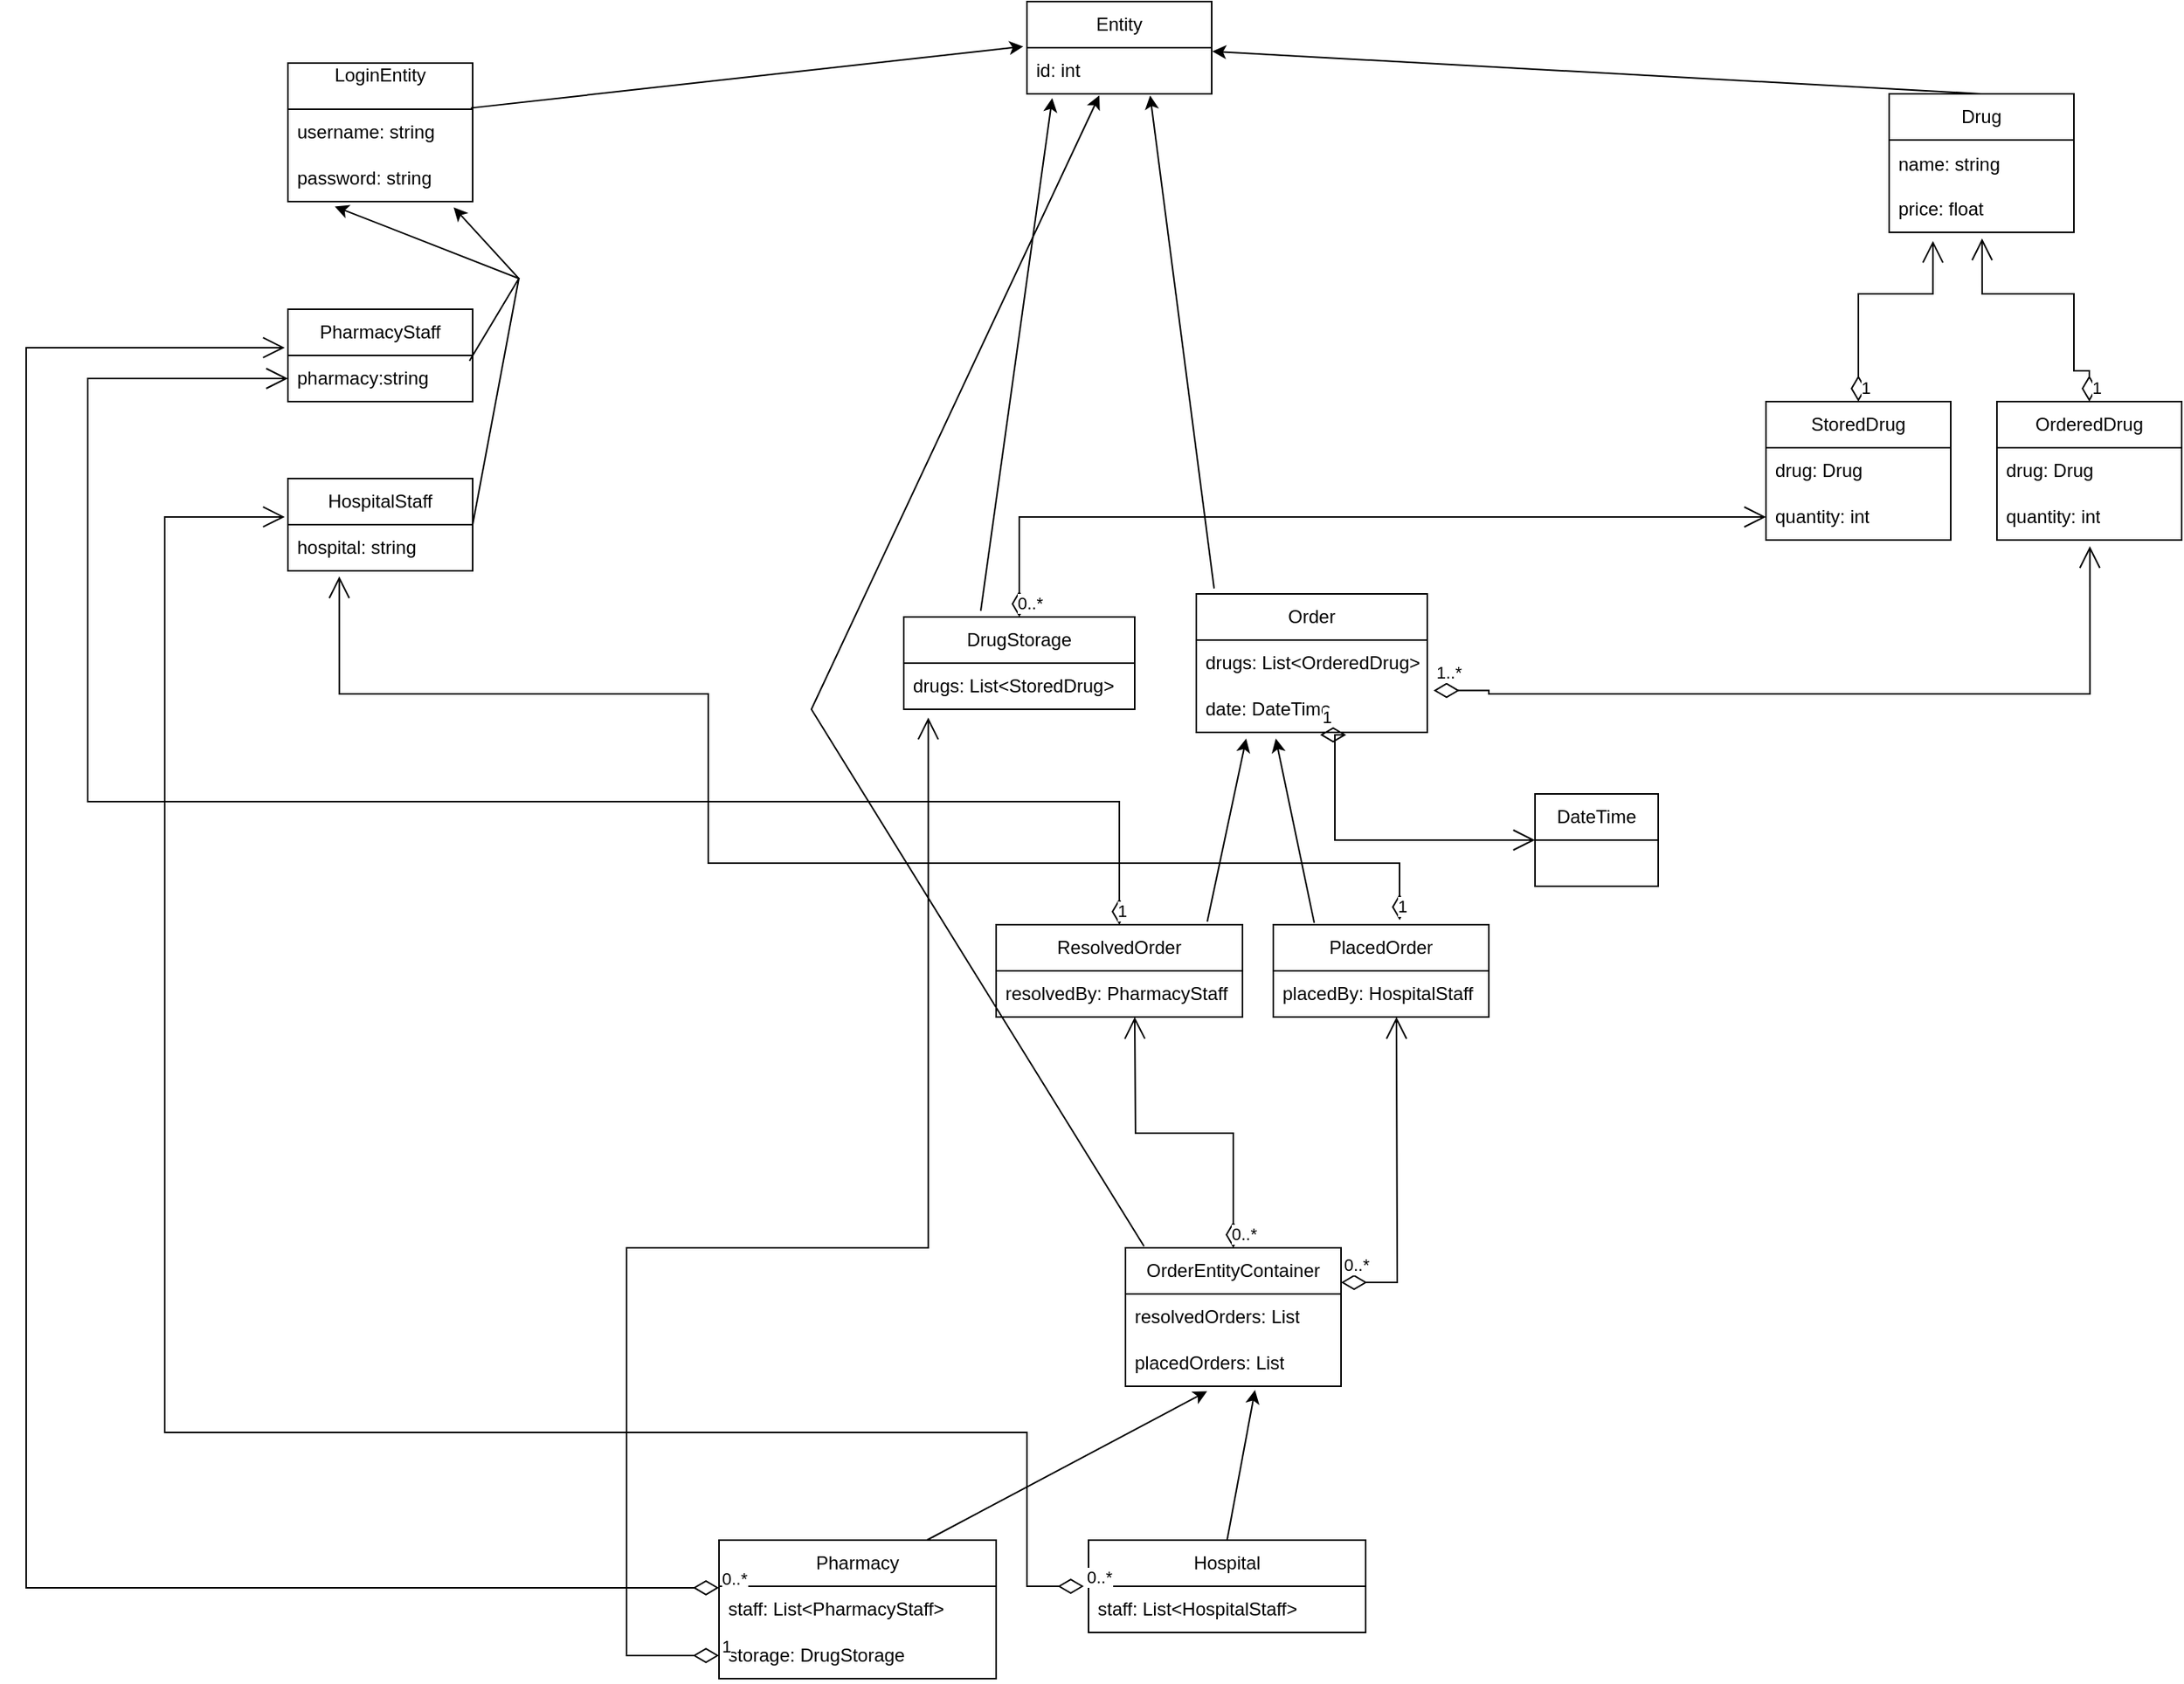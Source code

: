 <mxfile version="26.2.9">
  <diagram id="lA7FYEthVX00oI8Le8E0" name="domain">
    <mxGraphModel dx="3605" dy="1295" grid="1" gridSize="10" guides="1" tooltips="1" connect="1" arrows="1" fold="1" page="1" pageScale="1" pageWidth="827" pageHeight="1169" math="0" shadow="0">
      <root>
        <mxCell id="0" />
        <mxCell id="1" parent="0" />
        <mxCell id="-0G7txH0VW-x6fcBmePD-1" value="LoginEntity&lt;div&gt;&lt;br&gt;&lt;/div&gt;" style="swimlane;fontStyle=0;childLayout=stackLayout;horizontal=1;startSize=30;horizontalStack=0;resizeParent=1;resizeParentMax=0;resizeLast=0;collapsible=1;marginBottom=0;whiteSpace=wrap;html=1;" parent="1" vertex="1">
          <mxGeometry x="-200" y="80" width="120" height="90" as="geometry" />
        </mxCell>
        <mxCell id="-0G7txH0VW-x6fcBmePD-2" value="username: string" style="text;strokeColor=none;fillColor=none;align=left;verticalAlign=middle;spacingLeft=4;spacingRight=4;overflow=hidden;points=[[0,0.5],[1,0.5]];portConstraint=eastwest;rotatable=0;whiteSpace=wrap;html=1;" parent="-0G7txH0VW-x6fcBmePD-1" vertex="1">
          <mxGeometry y="30" width="120" height="30" as="geometry" />
        </mxCell>
        <mxCell id="-0G7txH0VW-x6fcBmePD-3" value="password: string" style="text;strokeColor=none;fillColor=none;align=left;verticalAlign=middle;spacingLeft=4;spacingRight=4;overflow=hidden;points=[[0,0.5],[1,0.5]];portConstraint=eastwest;rotatable=0;whiteSpace=wrap;html=1;" parent="-0G7txH0VW-x6fcBmePD-1" vertex="1">
          <mxGeometry y="60" width="120" height="30" as="geometry" />
        </mxCell>
        <mxCell id="-0G7txH0VW-x6fcBmePD-5" value="&lt;div&gt;HospitalStaff&lt;/div&gt;" style="swimlane;fontStyle=0;childLayout=stackLayout;horizontal=1;startSize=30;horizontalStack=0;resizeParent=1;resizeParentMax=0;resizeLast=0;collapsible=1;marginBottom=0;whiteSpace=wrap;html=1;" parent="1" vertex="1">
          <mxGeometry x="-200" y="350" width="120" height="60" as="geometry" />
        </mxCell>
        <mxCell id="-0G7txH0VW-x6fcBmePD-6" value="hospital: string" style="text;strokeColor=none;fillColor=none;align=left;verticalAlign=middle;spacingLeft=4;spacingRight=4;overflow=hidden;points=[[0,0.5],[1,0.5]];portConstraint=eastwest;rotatable=0;whiteSpace=wrap;html=1;" parent="-0G7txH0VW-x6fcBmePD-5" vertex="1">
          <mxGeometry y="30" width="120" height="30" as="geometry" />
        </mxCell>
        <mxCell id="-0G7txH0VW-x6fcBmePD-8" value="&lt;div&gt;PharmacyStaff&lt;/div&gt;" style="swimlane;fontStyle=0;childLayout=stackLayout;horizontal=1;startSize=30;horizontalStack=0;resizeParent=1;resizeParentMax=0;resizeLast=0;collapsible=1;marginBottom=0;whiteSpace=wrap;html=1;" parent="1" vertex="1">
          <mxGeometry x="-200" y="240" width="120" height="60" as="geometry" />
        </mxCell>
        <mxCell id="-0G7txH0VW-x6fcBmePD-9" value="pharmacy:string" style="text;strokeColor=none;fillColor=none;align=left;verticalAlign=middle;spacingLeft=4;spacingRight=4;overflow=hidden;points=[[0,0.5],[1,0.5]];portConstraint=eastwest;rotatable=0;whiteSpace=wrap;html=1;" parent="-0G7txH0VW-x6fcBmePD-8" vertex="1">
          <mxGeometry y="30" width="120" height="30" as="geometry" />
        </mxCell>
        <mxCell id="-0G7txH0VW-x6fcBmePD-10" value="" style="endArrow=classic;html=1;rounded=0;exitX=1;exitY=0.5;exitDx=0;exitDy=0;entryX=0.897;entryY=1.125;entryDx=0;entryDy=0;entryPerimeter=0;" parent="1" source="-0G7txH0VW-x6fcBmePD-5" target="-0G7txH0VW-x6fcBmePD-3" edge="1">
          <mxGeometry width="50" height="50" relative="1" as="geometry">
            <mxPoint x="390" y="300" as="sourcePoint" />
            <mxPoint x="440" y="250" as="targetPoint" />
            <Array as="points">
              <mxPoint x="-50" y="220" />
            </Array>
          </mxGeometry>
        </mxCell>
        <mxCell id="-0G7txH0VW-x6fcBmePD-11" value="" style="endArrow=classic;html=1;rounded=0;exitX=0.983;exitY=0.118;exitDx=0;exitDy=0;exitPerimeter=0;entryX=0.254;entryY=1.107;entryDx=0;entryDy=0;entryPerimeter=0;" parent="1" source="-0G7txH0VW-x6fcBmePD-9" target="-0G7txH0VW-x6fcBmePD-3" edge="1">
          <mxGeometry width="50" height="50" relative="1" as="geometry">
            <mxPoint x="390" y="300" as="sourcePoint" />
            <mxPoint x="440" y="250" as="targetPoint" />
            <Array as="points">
              <mxPoint x="-50" y="220" />
            </Array>
          </mxGeometry>
        </mxCell>
        <mxCell id="-0G7txH0VW-x6fcBmePD-15" value="Drug" style="swimlane;fontStyle=0;childLayout=stackLayout;horizontal=1;startSize=30;horizontalStack=0;resizeParent=1;resizeParentMax=0;resizeLast=0;collapsible=1;marginBottom=0;whiteSpace=wrap;html=1;" parent="1" vertex="1">
          <mxGeometry x="840" y="100" width="120" height="90" as="geometry" />
        </mxCell>
        <mxCell id="-0G7txH0VW-x6fcBmePD-16" value="name: string&amp;nbsp;&lt;div&gt;&lt;br&gt;&lt;div&gt;price: float&lt;/div&gt;&lt;/div&gt;" style="text;strokeColor=none;fillColor=none;align=left;verticalAlign=middle;spacingLeft=4;spacingRight=4;overflow=hidden;points=[[0,0.5],[1,0.5]];portConstraint=eastwest;rotatable=0;whiteSpace=wrap;html=1;" parent="-0G7txH0VW-x6fcBmePD-15" vertex="1">
          <mxGeometry y="30" width="120" height="60" as="geometry" />
        </mxCell>
        <mxCell id="-0G7txH0VW-x6fcBmePD-21" value="OrderedDrug" style="swimlane;fontStyle=0;childLayout=stackLayout;horizontal=1;startSize=30;horizontalStack=0;resizeParent=1;resizeParentMax=0;resizeLast=0;collapsible=1;marginBottom=0;whiteSpace=wrap;html=1;" parent="1" vertex="1">
          <mxGeometry x="910" y="300" width="120" height="90" as="geometry" />
        </mxCell>
        <mxCell id="-0G7txH0VW-x6fcBmePD-22" value="drug: Drug" style="text;strokeColor=none;fillColor=none;align=left;verticalAlign=middle;spacingLeft=4;spacingRight=4;overflow=hidden;points=[[0,0.5],[1,0.5]];portConstraint=eastwest;rotatable=0;whiteSpace=wrap;html=1;" parent="-0G7txH0VW-x6fcBmePD-21" vertex="1">
          <mxGeometry y="30" width="120" height="30" as="geometry" />
        </mxCell>
        <mxCell id="-0G7txH0VW-x6fcBmePD-23" value="quantity: int" style="text;strokeColor=none;fillColor=none;align=left;verticalAlign=middle;spacingLeft=4;spacingRight=4;overflow=hidden;points=[[0,0.5],[1,0.5]];portConstraint=eastwest;rotatable=0;whiteSpace=wrap;html=1;" parent="-0G7txH0VW-x6fcBmePD-21" vertex="1">
          <mxGeometry y="60" width="120" height="30" as="geometry" />
        </mxCell>
        <mxCell id="-0G7txH0VW-x6fcBmePD-26" value="Order" style="swimlane;fontStyle=0;childLayout=stackLayout;horizontal=1;startSize=30;horizontalStack=0;resizeParent=1;resizeParentMax=0;resizeLast=0;collapsible=1;marginBottom=0;whiteSpace=wrap;html=1;" parent="1" vertex="1">
          <mxGeometry x="390" y="425" width="150" height="90" as="geometry" />
        </mxCell>
        <mxCell id="-0G7txH0VW-x6fcBmePD-27" value="drugs: List&amp;lt;OrderedDrug&amp;gt;" style="text;strokeColor=none;fillColor=none;align=left;verticalAlign=middle;spacingLeft=4;spacingRight=4;overflow=hidden;points=[[0,0.5],[1,0.5]];portConstraint=eastwest;rotatable=0;whiteSpace=wrap;html=1;" parent="-0G7txH0VW-x6fcBmePD-26" vertex="1">
          <mxGeometry y="30" width="150" height="30" as="geometry" />
        </mxCell>
        <mxCell id="-0G7txH0VW-x6fcBmePD-28" value="date: DateTime" style="text;strokeColor=none;fillColor=none;align=left;verticalAlign=middle;spacingLeft=4;spacingRight=4;overflow=hidden;points=[[0,0.5],[1,0.5]];portConstraint=eastwest;rotatable=0;whiteSpace=wrap;html=1;" parent="-0G7txH0VW-x6fcBmePD-26" vertex="1">
          <mxGeometry y="60" width="150" height="30" as="geometry" />
        </mxCell>
        <mxCell id="-0G7txH0VW-x6fcBmePD-30" value="1..*" style="endArrow=open;html=1;endSize=12;startArrow=diamondThin;startSize=14;startFill=0;edgeStyle=orthogonalEdgeStyle;align=left;verticalAlign=bottom;rounded=0;exitX=1.027;exitY=1.093;exitDx=0;exitDy=0;exitPerimeter=0;entryX=0.503;entryY=1.133;entryDx=0;entryDy=0;entryPerimeter=0;" parent="1" source="-0G7txH0VW-x6fcBmePD-27" target="-0G7txH0VW-x6fcBmePD-23" edge="1">
          <mxGeometry x="-1" y="3" relative="1" as="geometry">
            <mxPoint x="330" y="370" as="sourcePoint" />
            <mxPoint x="490" y="370" as="targetPoint" />
            <Array as="points">
              <mxPoint x="580" y="488" />
              <mxPoint x="580" y="490" />
              <mxPoint x="970" y="490" />
            </Array>
          </mxGeometry>
        </mxCell>
        <mxCell id="-0G7txH0VW-x6fcBmePD-31" value="Entity" style="swimlane;fontStyle=0;childLayout=stackLayout;horizontal=1;startSize=30;horizontalStack=0;resizeParent=1;resizeParentMax=0;resizeLast=0;collapsible=1;marginBottom=0;whiteSpace=wrap;html=1;" parent="1" vertex="1">
          <mxGeometry x="280" y="40" width="120" height="60" as="geometry" />
        </mxCell>
        <mxCell id="-0G7txH0VW-x6fcBmePD-32" value="id: int" style="text;strokeColor=none;fillColor=none;align=left;verticalAlign=middle;spacingLeft=4;spacingRight=4;overflow=hidden;points=[[0,0.5],[1,0.5]];portConstraint=eastwest;rotatable=0;whiteSpace=wrap;html=1;" parent="-0G7txH0VW-x6fcBmePD-31" vertex="1">
          <mxGeometry y="30" width="120" height="30" as="geometry" />
        </mxCell>
        <mxCell id="-0G7txH0VW-x6fcBmePD-35" value="" style="endArrow=classic;html=1;rounded=0;exitX=0.99;exitY=-0.027;exitDx=0;exitDy=0;exitPerimeter=0;entryX=-0.02;entryY=-0.027;entryDx=0;entryDy=0;entryPerimeter=0;" parent="1" source="-0G7txH0VW-x6fcBmePD-2" target="-0G7txH0VW-x6fcBmePD-32" edge="1">
          <mxGeometry width="50" height="50" relative="1" as="geometry">
            <mxPoint x="390" y="300" as="sourcePoint" />
            <mxPoint x="440" y="250" as="targetPoint" />
          </mxGeometry>
        </mxCell>
        <mxCell id="-0G7txH0VW-x6fcBmePD-36" value="" style="endArrow=classic;html=1;rounded=0;exitX=0.5;exitY=0;exitDx=0;exitDy=0;entryX=1.003;entryY=0.08;entryDx=0;entryDy=0;entryPerimeter=0;" parent="1" source="-0G7txH0VW-x6fcBmePD-15" target="-0G7txH0VW-x6fcBmePD-32" edge="1">
          <mxGeometry width="50" height="50" relative="1" as="geometry">
            <mxPoint x="390" y="300" as="sourcePoint" />
            <mxPoint x="440" y="250" as="targetPoint" />
          </mxGeometry>
        </mxCell>
        <mxCell id="zn5ZvNl6zxOg5vQbAiU8-1" value="1" style="endArrow=open;html=1;endSize=12;startArrow=diamondThin;startSize=14;startFill=0;edgeStyle=orthogonalEdgeStyle;align=left;verticalAlign=bottom;rounded=0;exitX=0.5;exitY=0;exitDx=0;exitDy=0;entryX=0.503;entryY=1.067;entryDx=0;entryDy=0;entryPerimeter=0;" parent="1" source="-0G7txH0VW-x6fcBmePD-21" target="-0G7txH0VW-x6fcBmePD-16" edge="1">
          <mxGeometry x="-1" relative="1" as="geometry">
            <mxPoint x="330" y="270" as="sourcePoint" />
            <mxPoint x="490" y="270" as="targetPoint" />
            <Array as="points">
              <mxPoint x="970" y="280" />
              <mxPoint x="960" y="280" />
              <mxPoint x="960" y="230" />
              <mxPoint x="900" y="230" />
            </Array>
            <mxPoint as="offset" />
          </mxGeometry>
        </mxCell>
        <mxCell id="zn5ZvNl6zxOg5vQbAiU8-3" value="DrugStorage" style="swimlane;fontStyle=0;childLayout=stackLayout;horizontal=1;startSize=30;horizontalStack=0;resizeParent=1;resizeParentMax=0;resizeLast=0;collapsible=1;marginBottom=0;whiteSpace=wrap;html=1;" parent="1" vertex="1">
          <mxGeometry x="200" y="440" width="150" height="60" as="geometry" />
        </mxCell>
        <mxCell id="zn5ZvNl6zxOg5vQbAiU8-4" value="drugs: List&amp;lt;StoredDrug&amp;gt;" style="text;strokeColor=none;fillColor=none;align=left;verticalAlign=middle;spacingLeft=4;spacingRight=4;overflow=hidden;points=[[0,0.5],[1,0.5]];portConstraint=eastwest;rotatable=0;whiteSpace=wrap;html=1;" parent="zn5ZvNl6zxOg5vQbAiU8-3" vertex="1">
          <mxGeometry y="30" width="150" height="30" as="geometry" />
        </mxCell>
        <mxCell id="zn5ZvNl6zxOg5vQbAiU8-7" value="StoredDrug" style="swimlane;fontStyle=0;childLayout=stackLayout;horizontal=1;startSize=30;horizontalStack=0;resizeParent=1;resizeParentMax=0;resizeLast=0;collapsible=1;marginBottom=0;whiteSpace=wrap;html=1;" parent="1" vertex="1">
          <mxGeometry x="760" y="300" width="120" height="90" as="geometry" />
        </mxCell>
        <mxCell id="zn5ZvNl6zxOg5vQbAiU8-8" value="drug: Drug" style="text;strokeColor=none;fillColor=none;align=left;verticalAlign=middle;spacingLeft=4;spacingRight=4;overflow=hidden;points=[[0,0.5],[1,0.5]];portConstraint=eastwest;rotatable=0;whiteSpace=wrap;html=1;" parent="zn5ZvNl6zxOg5vQbAiU8-7" vertex="1">
          <mxGeometry y="30" width="120" height="30" as="geometry" />
        </mxCell>
        <mxCell id="zn5ZvNl6zxOg5vQbAiU8-9" value="quantity: int" style="text;strokeColor=none;fillColor=none;align=left;verticalAlign=middle;spacingLeft=4;spacingRight=4;overflow=hidden;points=[[0,0.5],[1,0.5]];portConstraint=eastwest;rotatable=0;whiteSpace=wrap;html=1;" parent="zn5ZvNl6zxOg5vQbAiU8-7" vertex="1">
          <mxGeometry y="60" width="120" height="30" as="geometry" />
        </mxCell>
        <mxCell id="zn5ZvNl6zxOg5vQbAiU8-10" value="0..*" style="endArrow=open;html=1;endSize=12;startArrow=diamondThin;startSize=14;startFill=0;edgeStyle=orthogonalEdgeStyle;align=left;verticalAlign=bottom;rounded=0;exitX=0.5;exitY=0;exitDx=0;exitDy=0;entryX=0;entryY=0.5;entryDx=0;entryDy=0;" parent="1" source="zn5ZvNl6zxOg5vQbAiU8-3" target="zn5ZvNl6zxOg5vQbAiU8-9" edge="1">
          <mxGeometry x="-1" y="3" relative="1" as="geometry">
            <mxPoint x="330" y="370" as="sourcePoint" />
            <mxPoint x="490" y="370" as="targetPoint" />
          </mxGeometry>
        </mxCell>
        <mxCell id="zn5ZvNl6zxOg5vQbAiU8-12" value="1" style="endArrow=open;html=1;endSize=12;startArrow=diamondThin;startSize=14;startFill=0;edgeStyle=orthogonalEdgeStyle;align=left;verticalAlign=bottom;rounded=0;exitX=0.5;exitY=0;exitDx=0;exitDy=0;entryX=0.237;entryY=1.093;entryDx=0;entryDy=0;entryPerimeter=0;" parent="1" source="zn5ZvNl6zxOg5vQbAiU8-7" target="-0G7txH0VW-x6fcBmePD-16" edge="1">
          <mxGeometry x="-1" relative="1" as="geometry">
            <mxPoint x="590" y="250" as="sourcePoint" />
            <mxPoint x="590" y="192" as="targetPoint" />
            <Array as="points">
              <mxPoint x="820" y="230" />
              <mxPoint x="868" y="230" />
            </Array>
            <mxPoint as="offset" />
          </mxGeometry>
        </mxCell>
        <mxCell id="zn5ZvNl6zxOg5vQbAiU8-13" value="DateTime" style="swimlane;fontStyle=0;childLayout=stackLayout;horizontal=1;startSize=30;horizontalStack=0;resizeParent=1;resizeParentMax=0;resizeLast=0;collapsible=1;marginBottom=0;whiteSpace=wrap;html=1;" parent="1" vertex="1">
          <mxGeometry x="610" y="555" width="80" height="60" as="geometry" />
        </mxCell>
        <mxCell id="zn5ZvNl6zxOg5vQbAiU8-15" value="1" style="endArrow=open;html=1;endSize=12;startArrow=diamondThin;startSize=14;startFill=0;edgeStyle=orthogonalEdgeStyle;align=left;verticalAlign=bottom;rounded=0;exitX=0.536;exitY=1.053;exitDx=0;exitDy=0;exitPerimeter=0;entryX=0;entryY=0.5;entryDx=0;entryDy=0;" parent="1" source="-0G7txH0VW-x6fcBmePD-28" target="zn5ZvNl6zxOg5vQbAiU8-13" edge="1">
          <mxGeometry x="-1" y="3" relative="1" as="geometry">
            <mxPoint x="250" y="510" as="sourcePoint" />
            <mxPoint x="410" y="510" as="targetPoint" />
            <Array as="points">
              <mxPoint x="480" y="585" />
            </Array>
          </mxGeometry>
        </mxCell>
        <mxCell id="zn5ZvNl6zxOg5vQbAiU8-16" value="" style="endArrow=classic;html=1;rounded=0;entryX=0.137;entryY=1.093;entryDx=0;entryDy=0;entryPerimeter=0;" parent="1" target="-0G7txH0VW-x6fcBmePD-32" edge="1">
          <mxGeometry width="50" height="50" relative="1" as="geometry">
            <mxPoint x="250" y="436" as="sourcePoint" />
            <mxPoint x="380" y="260" as="targetPoint" />
          </mxGeometry>
        </mxCell>
        <mxCell id="zn5ZvNl6zxOg5vQbAiU8-17" value="" style="endArrow=classic;html=1;rounded=0;exitX=0.077;exitY=-0.04;exitDx=0;exitDy=0;exitPerimeter=0;" parent="1" source="-0G7txH0VW-x6fcBmePD-26" edge="1">
          <mxGeometry width="50" height="50" relative="1" as="geometry">
            <mxPoint x="330" y="310" as="sourcePoint" />
            <mxPoint x="360" y="101" as="targetPoint" />
          </mxGeometry>
        </mxCell>
        <mxCell id="UXLndD0yvRVTkqVHU7CF-5" value="PlacedOrder" style="swimlane;fontStyle=0;childLayout=stackLayout;horizontal=1;startSize=30;horizontalStack=0;resizeParent=1;resizeParentMax=0;resizeLast=0;collapsible=1;marginBottom=0;whiteSpace=wrap;html=1;" parent="1" vertex="1">
          <mxGeometry x="440" y="640" width="140" height="60" as="geometry" />
        </mxCell>
        <mxCell id="UXLndD0yvRVTkqVHU7CF-35" value="placedBy: HospitalStaff" style="text;strokeColor=none;fillColor=none;align=left;verticalAlign=middle;spacingLeft=4;spacingRight=4;overflow=hidden;points=[[0,0.5],[1,0.5]];portConstraint=eastwest;rotatable=0;whiteSpace=wrap;html=1;" parent="UXLndD0yvRVTkqVHU7CF-5" vertex="1">
          <mxGeometry y="30" width="140" height="30" as="geometry" />
        </mxCell>
        <mxCell id="UXLndD0yvRVTkqVHU7CF-9" value="ResolvedOrder" style="swimlane;fontStyle=0;childLayout=stackLayout;horizontal=1;startSize=30;horizontalStack=0;resizeParent=1;resizeParentMax=0;resizeLast=0;collapsible=1;marginBottom=0;whiteSpace=wrap;html=1;" parent="1" vertex="1">
          <mxGeometry x="260" y="640" width="160" height="60" as="geometry" />
        </mxCell>
        <mxCell id="UXLndD0yvRVTkqVHU7CF-34" value="resolvedBy: PharmacyStaff" style="text;strokeColor=none;fillColor=none;align=left;verticalAlign=middle;spacingLeft=4;spacingRight=4;overflow=hidden;points=[[0,0.5],[1,0.5]];portConstraint=eastwest;rotatable=0;whiteSpace=wrap;html=1;" parent="UXLndD0yvRVTkqVHU7CF-9" vertex="1">
          <mxGeometry y="30" width="160" height="30" as="geometry" />
        </mxCell>
        <mxCell id="UXLndD0yvRVTkqVHU7CF-10" value="" style="endArrow=classic;html=1;rounded=0;exitX=0.19;exitY=-0.02;exitDx=0;exitDy=0;entryX=0.344;entryY=1.133;entryDx=0;entryDy=0;entryPerimeter=0;exitPerimeter=0;" parent="1" source="UXLndD0yvRVTkqVHU7CF-5" target="-0G7txH0VW-x6fcBmePD-28" edge="1">
          <mxGeometry width="50" height="50" relative="1" as="geometry">
            <mxPoint x="360" y="570" as="sourcePoint" />
            <mxPoint x="410" y="520" as="targetPoint" />
          </mxGeometry>
        </mxCell>
        <mxCell id="UXLndD0yvRVTkqVHU7CF-11" value="" style="endArrow=classic;html=1;rounded=0;exitX=0.857;exitY=-0.033;exitDx=0;exitDy=0;entryX=0.216;entryY=1.133;entryDx=0;entryDy=0;entryPerimeter=0;exitPerimeter=0;" parent="1" source="UXLndD0yvRVTkqVHU7CF-9" target="-0G7txH0VW-x6fcBmePD-28" edge="1">
          <mxGeometry width="50" height="50" relative="1" as="geometry">
            <mxPoint x="371" y="649" as="sourcePoint" />
            <mxPoint x="424" y="544" as="targetPoint" />
          </mxGeometry>
        </mxCell>
        <mxCell id="UXLndD0yvRVTkqVHU7CF-12" value="Hospital" style="swimlane;fontStyle=0;childLayout=stackLayout;horizontal=1;startSize=30;horizontalStack=0;resizeParent=1;resizeParentMax=0;resizeLast=0;collapsible=1;marginBottom=0;whiteSpace=wrap;html=1;" parent="1" vertex="1">
          <mxGeometry x="320" y="1040" width="180" height="60" as="geometry" />
        </mxCell>
        <mxCell id="UXLndD0yvRVTkqVHU7CF-14" value="staff: List&amp;lt;HospitalStaff&amp;gt;" style="text;strokeColor=none;fillColor=none;align=left;verticalAlign=middle;spacingLeft=4;spacingRight=4;overflow=hidden;points=[[0,0.5],[1,0.5]];portConstraint=eastwest;rotatable=0;whiteSpace=wrap;html=1;" parent="UXLndD0yvRVTkqVHU7CF-12" vertex="1">
          <mxGeometry y="30" width="180" height="30" as="geometry" />
        </mxCell>
        <mxCell id="UXLndD0yvRVTkqVHU7CF-16" value="Pharmacy" style="swimlane;fontStyle=0;childLayout=stackLayout;horizontal=1;startSize=30;horizontalStack=0;resizeParent=1;resizeParentMax=0;resizeLast=0;collapsible=1;marginBottom=0;whiteSpace=wrap;html=1;" parent="1" vertex="1">
          <mxGeometry x="80" y="1040" width="180" height="90" as="geometry" />
        </mxCell>
        <mxCell id="UXLndD0yvRVTkqVHU7CF-18" value="staff: List&amp;lt;PharmacyStaff&amp;gt;" style="text;strokeColor=none;fillColor=none;align=left;verticalAlign=middle;spacingLeft=4;spacingRight=4;overflow=hidden;points=[[0,0.5],[1,0.5]];portConstraint=eastwest;rotatable=0;whiteSpace=wrap;html=1;" parent="UXLndD0yvRVTkqVHU7CF-16" vertex="1">
          <mxGeometry y="30" width="180" height="30" as="geometry" />
        </mxCell>
        <mxCell id="UXLndD0yvRVTkqVHU7CF-19" value="storage: DrugStorage" style="text;strokeColor=none;fillColor=none;align=left;verticalAlign=middle;spacingLeft=4;spacingRight=4;overflow=hidden;points=[[0,0.5],[1,0.5]];portConstraint=eastwest;rotatable=0;whiteSpace=wrap;html=1;" parent="UXLndD0yvRVTkqVHU7CF-16" vertex="1">
          <mxGeometry y="60" width="180" height="30" as="geometry" />
        </mxCell>
        <mxCell id="UXLndD0yvRVTkqVHU7CF-21" value="OrderEntityContainer" style="swimlane;fontStyle=0;childLayout=stackLayout;horizontal=1;startSize=30;horizontalStack=0;resizeParent=1;resizeParentMax=0;resizeLast=0;collapsible=1;marginBottom=0;whiteSpace=wrap;html=1;" parent="1" vertex="1">
          <mxGeometry x="344" y="850" width="140" height="90" as="geometry" />
        </mxCell>
        <mxCell id="UXLndD0yvRVTkqVHU7CF-22" value="resolvedOrders: List" style="text;strokeColor=none;fillColor=none;align=left;verticalAlign=middle;spacingLeft=4;spacingRight=4;overflow=hidden;points=[[0,0.5],[1,0.5]];portConstraint=eastwest;rotatable=0;whiteSpace=wrap;html=1;" parent="UXLndD0yvRVTkqVHU7CF-21" vertex="1">
          <mxGeometry y="30" width="140" height="30" as="geometry" />
        </mxCell>
        <mxCell id="UXLndD0yvRVTkqVHU7CF-23" value="placedOrders: List" style="text;strokeColor=none;fillColor=none;align=left;verticalAlign=middle;spacingLeft=4;spacingRight=4;overflow=hidden;points=[[0,0.5],[1,0.5]];portConstraint=eastwest;rotatable=0;whiteSpace=wrap;html=1;" parent="UXLndD0yvRVTkqVHU7CF-21" vertex="1">
          <mxGeometry y="60" width="140" height="30" as="geometry" />
        </mxCell>
        <mxCell id="UXLndD0yvRVTkqVHU7CF-25" value="0..*" style="endArrow=open;html=1;endSize=12;startArrow=diamondThin;startSize=14;startFill=0;edgeStyle=orthogonalEdgeStyle;align=left;verticalAlign=bottom;rounded=0;exitX=1;exitY=0.25;exitDx=0;exitDy=0;" parent="1" source="UXLndD0yvRVTkqVHU7CF-21" edge="1">
          <mxGeometry x="-1" y="3" relative="1" as="geometry">
            <mxPoint x="240" y="830" as="sourcePoint" />
            <mxPoint x="520" y="700" as="targetPoint" />
          </mxGeometry>
        </mxCell>
        <mxCell id="UXLndD0yvRVTkqVHU7CF-26" value="0..*" style="endArrow=open;html=1;endSize=12;startArrow=diamondThin;startSize=14;startFill=0;edgeStyle=orthogonalEdgeStyle;align=left;verticalAlign=bottom;rounded=0;exitX=0.5;exitY=0;exitDx=0;exitDy=0;" parent="1" source="UXLndD0yvRVTkqVHU7CF-21" edge="1">
          <mxGeometry x="-1" y="3" relative="1" as="geometry">
            <mxPoint x="240" y="830" as="sourcePoint" />
            <mxPoint x="350" y="700" as="targetPoint" />
          </mxGeometry>
        </mxCell>
        <mxCell id="UXLndD0yvRVTkqVHU7CF-27" value="" style="endArrow=classic;html=1;rounded=0;exitX=0.75;exitY=0;exitDx=0;exitDy=0;entryX=0.379;entryY=1.107;entryDx=0;entryDy=0;entryPerimeter=0;" parent="1" source="UXLndD0yvRVTkqVHU7CF-16" target="UXLndD0yvRVTkqVHU7CF-23" edge="1">
          <mxGeometry width="50" height="50" relative="1" as="geometry">
            <mxPoint x="240" y="980" as="sourcePoint" />
            <mxPoint x="300" y="870" as="targetPoint" />
          </mxGeometry>
        </mxCell>
        <mxCell id="UXLndD0yvRVTkqVHU7CF-28" value="" style="endArrow=classic;html=1;rounded=0;exitX=0.5;exitY=0;exitDx=0;exitDy=0;entryX=0.601;entryY=1.079;entryDx=0;entryDy=0;entryPerimeter=0;" parent="1" source="UXLndD0yvRVTkqVHU7CF-12" target="UXLndD0yvRVTkqVHU7CF-23" edge="1">
          <mxGeometry width="50" height="50" relative="1" as="geometry">
            <mxPoint x="240" y="980" as="sourcePoint" />
            <mxPoint x="290" y="930" as="targetPoint" />
          </mxGeometry>
        </mxCell>
        <mxCell id="UXLndD0yvRVTkqVHU7CF-29" value="" style="endArrow=classic;html=1;rounded=0;exitX=0.086;exitY=-0.011;exitDx=0;exitDy=0;exitPerimeter=0;entryX=0.392;entryY=1.033;entryDx=0;entryDy=0;entryPerimeter=0;" parent="1" source="UXLndD0yvRVTkqVHU7CF-21" target="-0G7txH0VW-x6fcBmePD-32" edge="1">
          <mxGeometry width="50" height="50" relative="1" as="geometry">
            <mxPoint x="170" y="610" as="sourcePoint" />
            <mxPoint x="220" y="560" as="targetPoint" />
            <Array as="points">
              <mxPoint x="140" y="500" />
            </Array>
          </mxGeometry>
        </mxCell>
        <mxCell id="UXLndD0yvRVTkqVHU7CF-30" value="0..*" style="endArrow=open;html=1;endSize=12;startArrow=diamondThin;startSize=14;startFill=0;edgeStyle=orthogonalEdgeStyle;align=left;verticalAlign=bottom;rounded=0;exitX=0;exitY=0.033;exitDx=0;exitDy=0;exitPerimeter=0;entryX=-0.017;entryY=-0.167;entryDx=0;entryDy=0;entryPerimeter=0;" parent="1" source="UXLndD0yvRVTkqVHU7CF-18" target="-0G7txH0VW-x6fcBmePD-9" edge="1">
          <mxGeometry x="-1" y="3" relative="1" as="geometry">
            <mxPoint x="120" y="960" as="sourcePoint" />
            <mxPoint x="280" y="960" as="targetPoint" />
            <Array as="points">
              <mxPoint x="-370" y="1071" />
              <mxPoint x="-370" y="265" />
            </Array>
          </mxGeometry>
        </mxCell>
        <mxCell id="UXLndD0yvRVTkqVHU7CF-31" value="0..*" style="endArrow=open;html=1;endSize=12;startArrow=diamondThin;startSize=14;startFill=0;edgeStyle=orthogonalEdgeStyle;align=left;verticalAlign=bottom;rounded=0;exitX=-0.017;exitY=0;exitDx=0;exitDy=0;exitPerimeter=0;entryX=-0.017;entryY=-0.167;entryDx=0;entryDy=0;entryPerimeter=0;" parent="1" source="UXLndD0yvRVTkqVHU7CF-14" target="-0G7txH0VW-x6fcBmePD-6" edge="1">
          <mxGeometry x="-1" y="3" relative="1" as="geometry">
            <mxPoint x="120" y="910" as="sourcePoint" />
            <mxPoint x="280" y="910" as="targetPoint" />
            <Array as="points">
              <mxPoint x="280" y="1070" />
              <mxPoint x="280" y="970" />
              <mxPoint x="-280" y="970" />
              <mxPoint x="-280" y="375" />
            </Array>
          </mxGeometry>
        </mxCell>
        <mxCell id="UXLndD0yvRVTkqVHU7CF-37" value="1" style="endArrow=open;html=1;endSize=12;startArrow=diamondThin;startSize=14;startFill=0;edgeStyle=orthogonalEdgeStyle;align=left;verticalAlign=bottom;rounded=0;exitX=0.5;exitY=0;exitDx=0;exitDy=0;entryX=0;entryY=0.5;entryDx=0;entryDy=0;" parent="1" source="UXLndD0yvRVTkqVHU7CF-9" target="-0G7txH0VW-x6fcBmePD-9" edge="1">
          <mxGeometry x="-1" y="3" relative="1" as="geometry">
            <mxPoint x="140" y="450" as="sourcePoint" />
            <mxPoint x="300" y="450" as="targetPoint" />
            <Array as="points">
              <mxPoint x="340" y="560" />
              <mxPoint x="-330" y="560" />
              <mxPoint x="-330" y="285" />
            </Array>
          </mxGeometry>
        </mxCell>
        <mxCell id="UXLndD0yvRVTkqVHU7CF-38" value="1" style="endArrow=open;html=1;endSize=12;startArrow=diamondThin;startSize=14;startFill=0;edgeStyle=orthogonalEdgeStyle;align=left;verticalAlign=bottom;rounded=0;exitX=0.586;exitY=-0.05;exitDx=0;exitDy=0;exitPerimeter=0;entryX=0.278;entryY=1.122;entryDx=0;entryDy=0;entryPerimeter=0;" parent="1" source="UXLndD0yvRVTkqVHU7CF-5" target="-0G7txH0VW-x6fcBmePD-6" edge="1">
          <mxGeometry x="-1" y="3" relative="1" as="geometry">
            <mxPoint x="140" y="450" as="sourcePoint" />
            <mxPoint x="300" y="450" as="targetPoint" />
            <Array as="points">
              <mxPoint x="522" y="600" />
              <mxPoint x="73" y="600" />
              <mxPoint x="73" y="490" />
              <mxPoint x="-167" y="490" />
            </Array>
          </mxGeometry>
        </mxCell>
        <mxCell id="UXLndD0yvRVTkqVHU7CF-39" value="1" style="endArrow=open;html=1;endSize=12;startArrow=diamondThin;startSize=14;startFill=0;edgeStyle=orthogonalEdgeStyle;align=left;verticalAlign=bottom;rounded=0;exitX=0;exitY=0.5;exitDx=0;exitDy=0;entryX=0.106;entryY=1.181;entryDx=0;entryDy=0;entryPerimeter=0;" parent="1" source="UXLndD0yvRVTkqVHU7CF-19" target="zn5ZvNl6zxOg5vQbAiU8-4" edge="1">
          <mxGeometry x="-1" y="3" relative="1" as="geometry">
            <mxPoint x="570" y="850" as="sourcePoint" />
            <mxPoint x="730" y="850" as="targetPoint" />
            <Array as="points">
              <mxPoint x="20" y="1115" />
              <mxPoint x="20" y="850" />
              <mxPoint x="216" y="850" />
            </Array>
          </mxGeometry>
        </mxCell>
      </root>
    </mxGraphModel>
  </diagram>
</mxfile>
